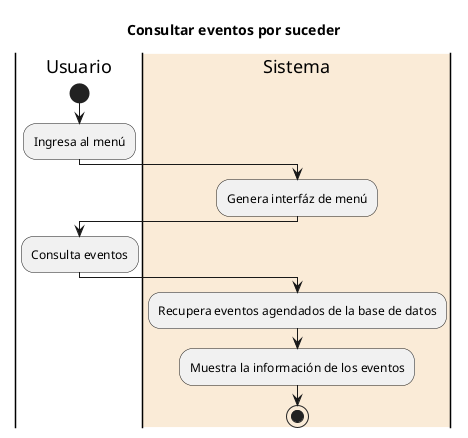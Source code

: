 @startuml Consultar eventos por suceder
title Consultar eventos por suceder
  
|Usuario|
start
:Ingresa al menú;


|#AntiqueWhite|Sistema|
:Genera interfáz de menú;

|Usuario|
:Consulta eventos;

|Sistema|
:Recupera eventos agendados de la base de datos;
:Muestra la información de los eventos;

stop

@endluml